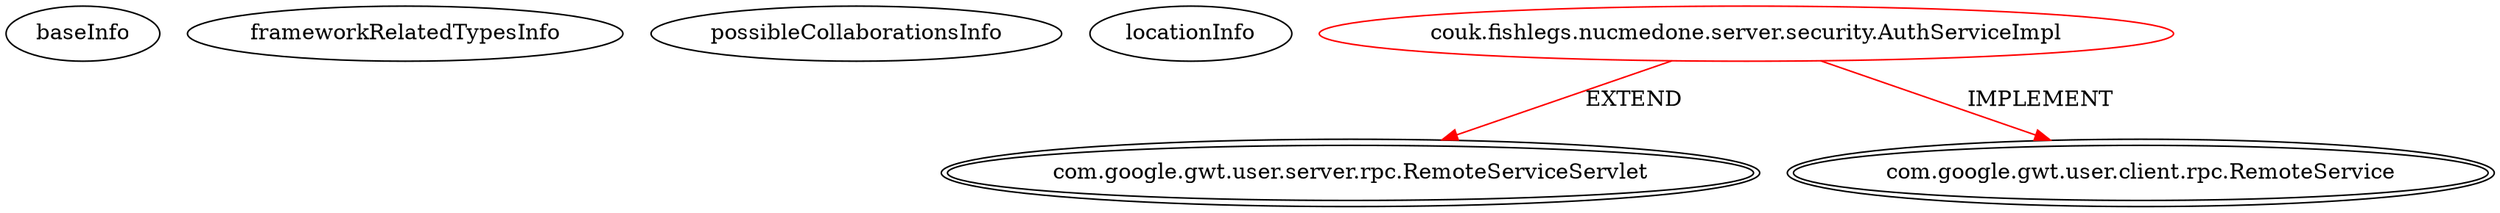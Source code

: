 digraph {
baseInfo[graphId=4301,category="extension_graph",isAnonymous=false,possibleRelation=false]
frameworkRelatedTypesInfo[0="com.google.gwt.user.server.rpc.RemoteServiceServlet",1="com.google.gwt.user.client.rpc.RemoteService"]
possibleCollaborationsInfo[]
locationInfo[projectName="ph73nt-fuzzy-archer",filePath="/ph73nt-fuzzy-archer/fuzzy-archer-master/src/couk/fishlegs/nucmedone/server/security/AuthServiceImpl.java",contextSignature="AuthServiceImpl",graphId="4301"]
0[label="couk.fishlegs.nucmedone.server.security.AuthServiceImpl",vertexType="ROOT_CLIENT_CLASS_DECLARATION",isFrameworkType=false,color=red]
1[label="com.google.gwt.user.server.rpc.RemoteServiceServlet",vertexType="FRAMEWORK_CLASS_TYPE",isFrameworkType=true,peripheries=2]
2[label="com.google.gwt.user.client.rpc.RemoteService",vertexType="FRAMEWORK_INTERFACE_TYPE",isFrameworkType=true,peripheries=2]
0->1[label="EXTEND",color=red]
0->2[label="IMPLEMENT",color=red]
}
